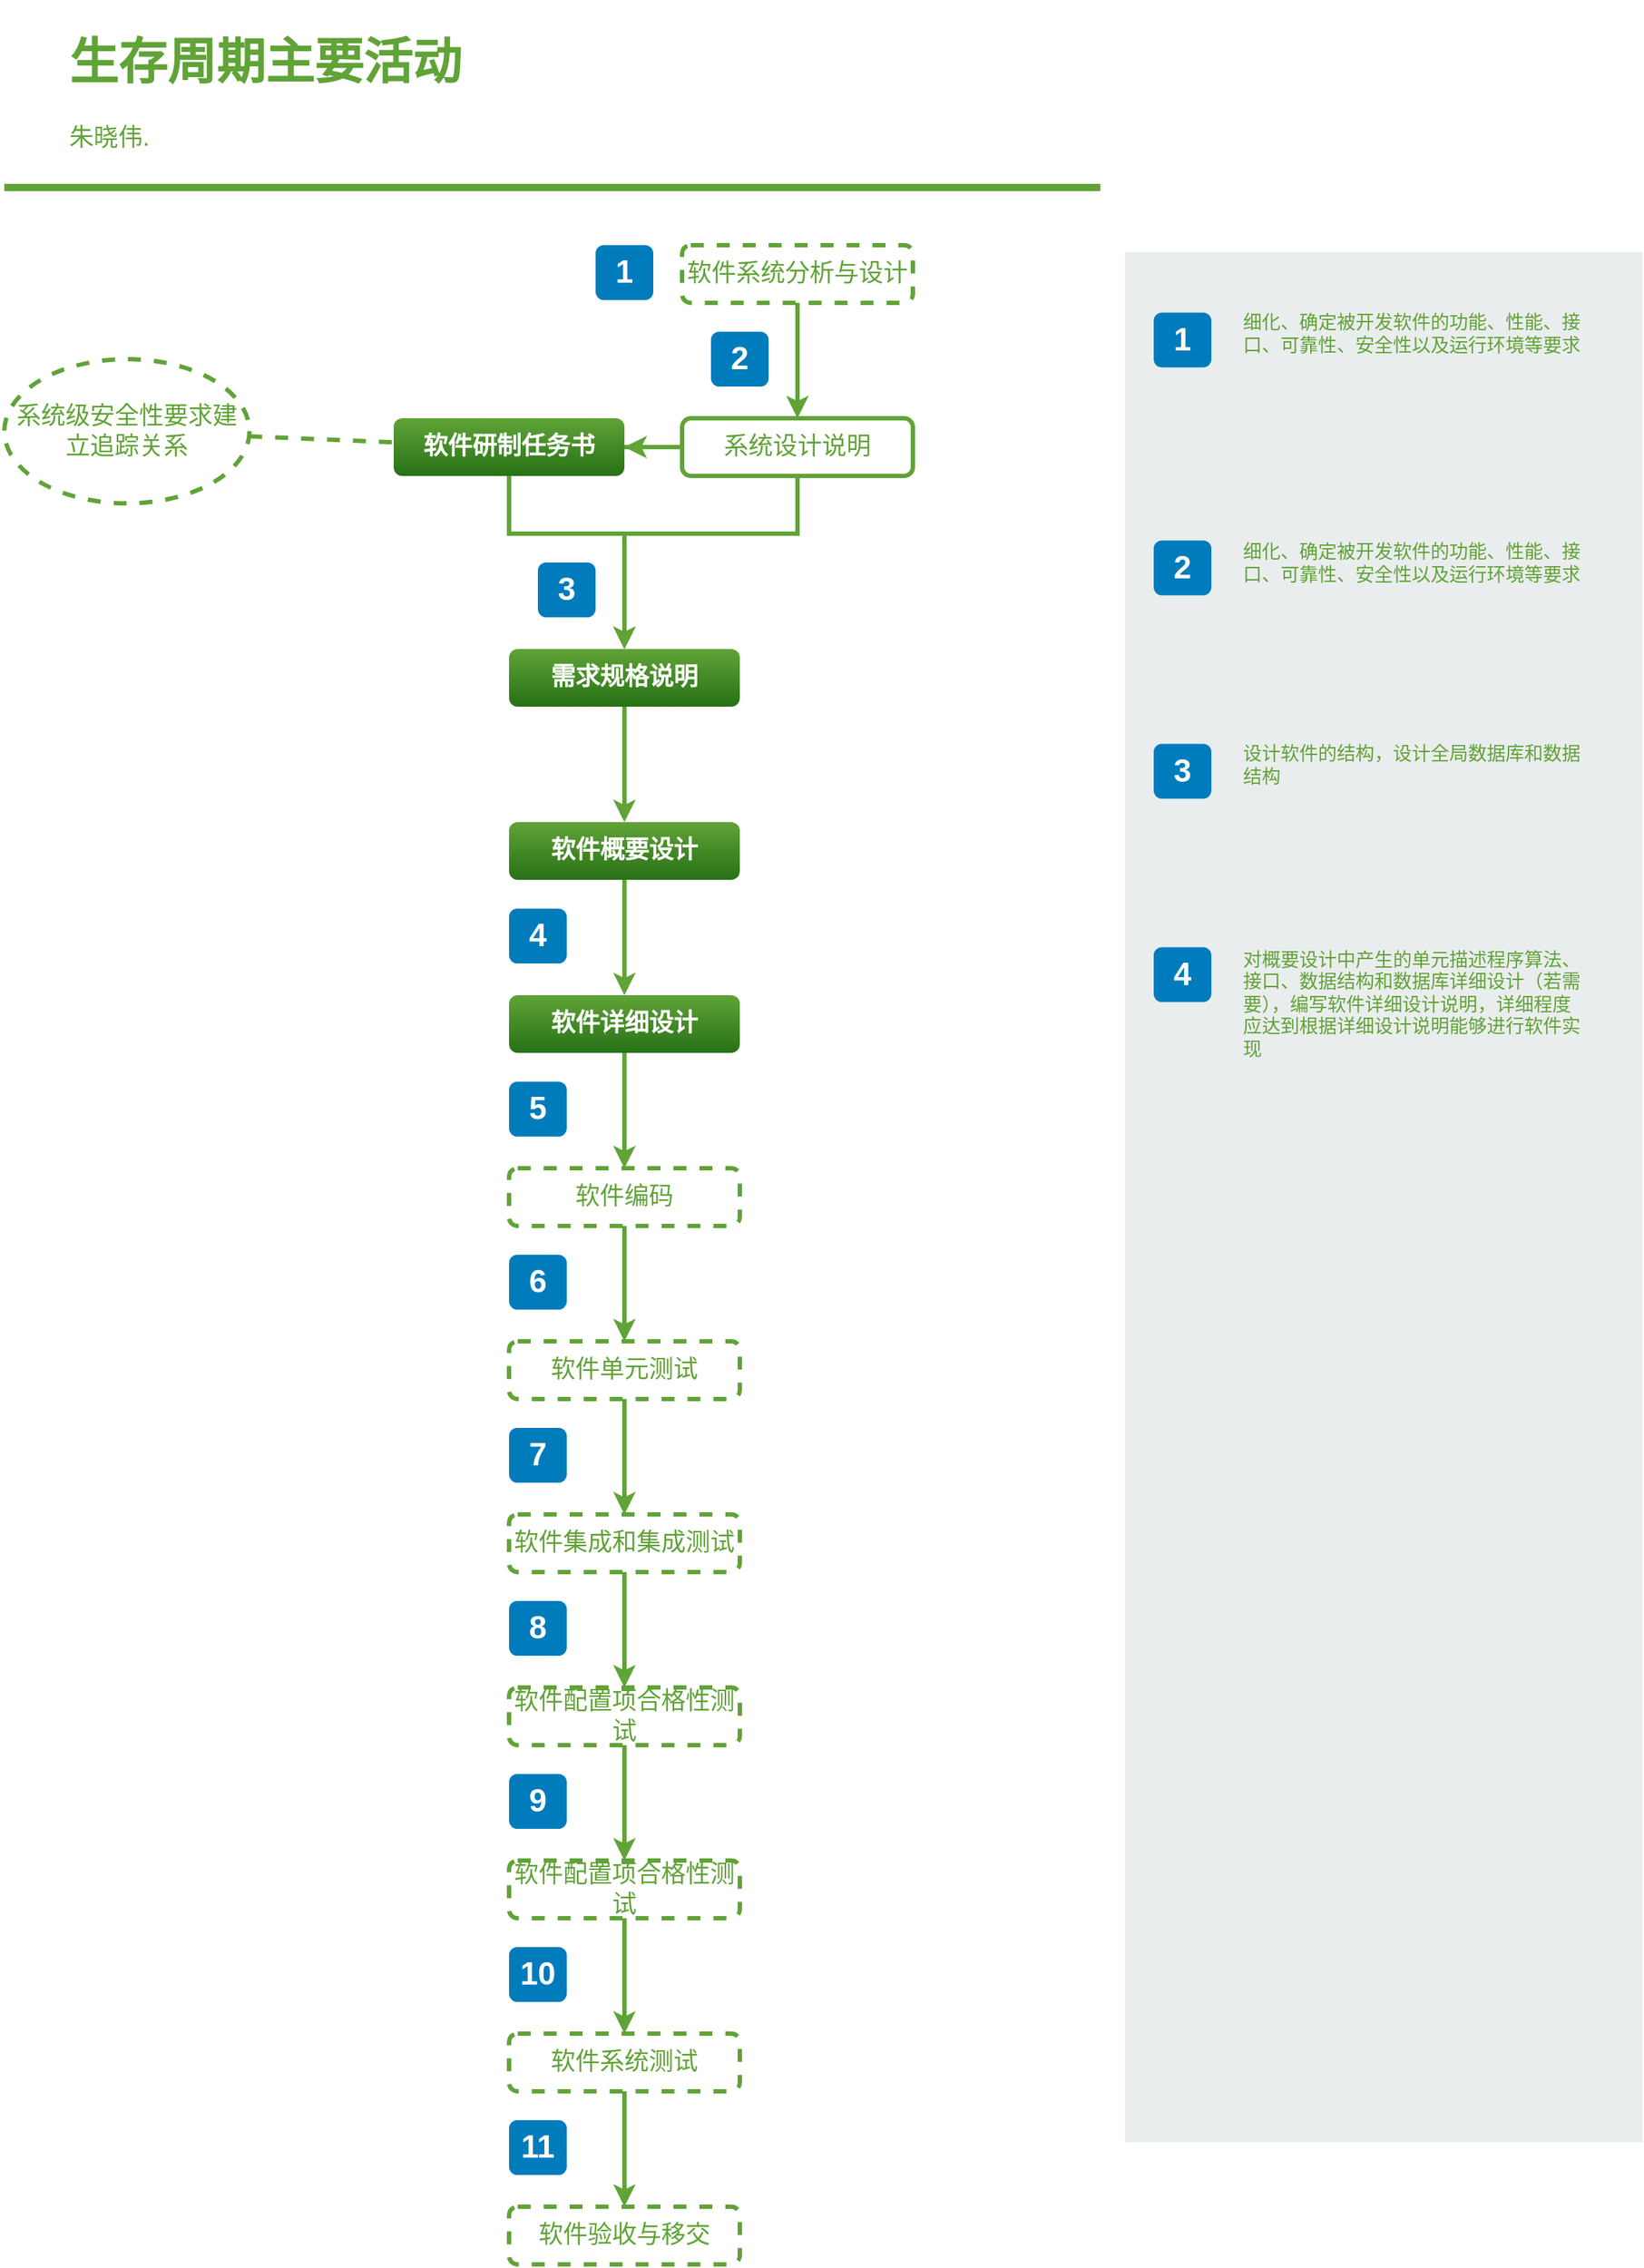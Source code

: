 <mxfile version="13.11.0" type="github">
  <diagram id="Mj7dho6MNc0hiOWBvYqV" name="Page-1">
    <mxGraphModel dx="1808" dy="1695" grid="1" gridSize="10" guides="1" tooltips="1" connect="1" arrows="1" fold="1" page="1" pageScale="1" pageWidth="827" pageHeight="1169" math="0" shadow="0">
      <root>
        <mxCell id="0" />
        <mxCell id="1" parent="0" />
        <mxCell id="uFIf6QSWMpYLpyPhZE5v-26" style="edgeStyle=orthogonalEdgeStyle;rounded=0;orthogonalLoop=1;jettySize=auto;html=1;strokeColor=#60A337;strokeWidth=3;fontSize=17;fontColor=#60A337;" edge="1" parent="1" source="uFIf6QSWMpYLpyPhZE5v-21" target="uFIf6QSWMpYLpyPhZE5v-22">
          <mxGeometry relative="1" as="geometry">
            <Array as="points">
              <mxPoint x="350" y="160" />
              <mxPoint x="430" y="160" />
            </Array>
          </mxGeometry>
        </mxCell>
        <mxCell id="uFIf6QSWMpYLpyPhZE5v-21" value="&lt;font color=&quot;#ffffff&quot; style=&quot;font-size: 17px&quot;&gt;软件研制任务书&lt;/font&gt;" style="rounded=1;whiteSpace=wrap;html=1;gradientColor=#277116;fillColor=#60A337;fontSize=17;strokeColor=none;fontStyle=1" vertex="1" parent="1">
          <mxGeometry x="270" y="80" width="160" height="40" as="geometry" />
        </mxCell>
        <mxCell id="uFIf6QSWMpYLpyPhZE5v-40" value="" style="edgeStyle=none;rounded=0;orthogonalLoop=1;jettySize=auto;html=1;endArrow=classic;endFill=1;strokeColor=#60A337;strokeWidth=3;fontSize=17;fontColor=#60A337;" edge="1" parent="1" source="uFIf6QSWMpYLpyPhZE5v-22" target="uFIf6QSWMpYLpyPhZE5v-37">
          <mxGeometry relative="1" as="geometry" />
        </mxCell>
        <mxCell id="uFIf6QSWMpYLpyPhZE5v-22" value="&lt;font color=&quot;#ffffff&quot; style=&quot;font-size: 17px&quot;&gt;需求规格说明&lt;/font&gt;" style="rounded=1;whiteSpace=wrap;html=1;gradientColor=#277116;fillColor=#60A337;fontSize=17;strokeColor=none;fontStyle=1" vertex="1" parent="1">
          <mxGeometry x="350" y="240" width="160" height="40" as="geometry" />
        </mxCell>
        <mxCell id="uFIf6QSWMpYLpyPhZE5v-24" style="edgeStyle=orthogonalEdgeStyle;rounded=0;orthogonalLoop=1;jettySize=auto;html=1;fontSize=17;fontColor=#60A337;strokeWidth=3;strokeColor=#60A337;" edge="1" parent="1" source="uFIf6QSWMpYLpyPhZE5v-23" target="uFIf6QSWMpYLpyPhZE5v-25">
          <mxGeometry relative="1" as="geometry" />
        </mxCell>
        <mxCell id="uFIf6QSWMpYLpyPhZE5v-23" value="软件系统分析与设计" style="rounded=1;whiteSpace=wrap;html=1;strokeColor=#60A337;strokeWidth=3;dashed=1;fontSize=17;fontColor=#60A337;" vertex="1" parent="1">
          <mxGeometry x="470" y="-40" width="160" height="40" as="geometry" />
        </mxCell>
        <mxCell id="uFIf6QSWMpYLpyPhZE5v-28" style="edgeStyle=orthogonalEdgeStyle;rounded=0;orthogonalLoop=1;jettySize=auto;html=1;entryX=0.5;entryY=0;entryDx=0;entryDy=0;strokeColor=#60A337;strokeWidth=3;fontSize=17;fontColor=#60A337;" edge="1" parent="1" source="uFIf6QSWMpYLpyPhZE5v-25" target="uFIf6QSWMpYLpyPhZE5v-22">
          <mxGeometry relative="1" as="geometry">
            <Array as="points">
              <mxPoint x="550" y="160" />
              <mxPoint x="430" y="160" />
            </Array>
          </mxGeometry>
        </mxCell>
        <mxCell id="uFIf6QSWMpYLpyPhZE5v-33" value="" style="edgeStyle=none;rounded=0;orthogonalLoop=1;jettySize=auto;html=1;dashed=1;endArrow=none;endFill=0;strokeColor=#60A337;strokeWidth=3;fontSize=17;fontColor=#60A337;" edge="1" parent="1" source="uFIf6QSWMpYLpyPhZE5v-25" target="uFIf6QSWMpYLpyPhZE5v-21">
          <mxGeometry relative="1" as="geometry" />
        </mxCell>
        <mxCell id="uFIf6QSWMpYLpyPhZE5v-34" value="" style="edgeStyle=none;rounded=0;orthogonalLoop=1;jettySize=auto;html=1;endArrow=classic;endFill=1;strokeColor=#60A337;strokeWidth=3;fontSize=17;fontColor=#60A337;" edge="1" parent="1" source="uFIf6QSWMpYLpyPhZE5v-25" target="uFIf6QSWMpYLpyPhZE5v-21">
          <mxGeometry relative="1" as="geometry" />
        </mxCell>
        <mxCell id="uFIf6QSWMpYLpyPhZE5v-25" value="系统设计说明" style="rounded=1;whiteSpace=wrap;html=1;strokeColor=#60A337;strokeWidth=3;fontSize=17;fontColor=#60A337;" vertex="1" parent="1">
          <mxGeometry x="470" y="80" width="160" height="40" as="geometry" />
        </mxCell>
        <mxCell id="uFIf6QSWMpYLpyPhZE5v-31" style="rounded=0;orthogonalLoop=1;jettySize=auto;html=1;strokeColor=#60A337;strokeWidth=3;fontSize=17;fontColor=#60A337;dashed=1;endArrow=none;endFill=0;" edge="1" parent="1" source="uFIf6QSWMpYLpyPhZE5v-30" target="uFIf6QSWMpYLpyPhZE5v-21">
          <mxGeometry relative="1" as="geometry" />
        </mxCell>
        <mxCell id="uFIf6QSWMpYLpyPhZE5v-30" value="系统级安全性要求建立追踪关系" style="ellipse;whiteSpace=wrap;html=1;strokeColor=#60A337;strokeWidth=3;fontSize=17;fontColor=#60A337;dashed=1;" vertex="1" parent="1">
          <mxGeometry y="39" width="170" height="100" as="geometry" />
        </mxCell>
        <mxCell id="uFIf6QSWMpYLpyPhZE5v-39" style="edgeStyle=none;rounded=0;orthogonalLoop=1;jettySize=auto;html=1;endArrow=classic;endFill=1;strokeColor=#60A337;strokeWidth=3;fontSize=17;fontColor=#60A337;" edge="1" parent="1" source="uFIf6QSWMpYLpyPhZE5v-37" target="uFIf6QSWMpYLpyPhZE5v-38">
          <mxGeometry relative="1" as="geometry" />
        </mxCell>
        <mxCell id="uFIf6QSWMpYLpyPhZE5v-37" value="&lt;font color=&quot;#ffffff&quot; style=&quot;font-size: 17px&quot;&gt;软件概要设计&lt;/font&gt;" style="rounded=1;whiteSpace=wrap;html=1;gradientColor=#277116;fillColor=#60A337;fontSize=17;strokeColor=none;fontStyle=1" vertex="1" parent="1">
          <mxGeometry x="350" y="360" width="160" height="40" as="geometry" />
        </mxCell>
        <mxCell id="uFIf6QSWMpYLpyPhZE5v-44" value="" style="edgeStyle=none;rounded=0;orthogonalLoop=1;jettySize=auto;html=1;endArrow=classic;endFill=1;strokeColor=#60A337;strokeWidth=3;fontSize=17;fontColor=#60A337;" edge="1" parent="1" source="uFIf6QSWMpYLpyPhZE5v-38" target="uFIf6QSWMpYLpyPhZE5v-42">
          <mxGeometry relative="1" as="geometry" />
        </mxCell>
        <mxCell id="uFIf6QSWMpYLpyPhZE5v-38" value="&lt;font color=&quot;#ffffff&quot; style=&quot;font-size: 17px&quot;&gt;软件详细设计&lt;/font&gt;" style="rounded=1;whiteSpace=wrap;html=1;gradientColor=#277116;fillColor=#60A337;fontSize=17;strokeColor=none;fontStyle=1" vertex="1" parent="1">
          <mxGeometry x="350" y="480" width="160" height="40" as="geometry" />
        </mxCell>
        <mxCell id="uFIf6QSWMpYLpyPhZE5v-46" value="" style="edgeStyle=none;rounded=0;orthogonalLoop=1;jettySize=auto;html=1;endArrow=classic;endFill=1;strokeColor=#60A337;strokeWidth=3;fontSize=17;fontColor=#60A337;" edge="1" parent="1" source="uFIf6QSWMpYLpyPhZE5v-42" target="uFIf6QSWMpYLpyPhZE5v-45">
          <mxGeometry relative="1" as="geometry" />
        </mxCell>
        <mxCell id="uFIf6QSWMpYLpyPhZE5v-42" value="软件编码" style="rounded=1;whiteSpace=wrap;html=1;strokeColor=#60A337;strokeWidth=3;dashed=1;fontSize=17;fontColor=#60A337;" vertex="1" parent="1">
          <mxGeometry x="350" y="600" width="160" height="40" as="geometry" />
        </mxCell>
        <mxCell id="uFIf6QSWMpYLpyPhZE5v-49" value="" style="edgeStyle=none;rounded=0;orthogonalLoop=1;jettySize=auto;html=1;endArrow=classic;endFill=1;strokeColor=#60A337;strokeWidth=3;fontSize=17;fontColor=#60A337;" edge="1" parent="1" source="uFIf6QSWMpYLpyPhZE5v-45" target="uFIf6QSWMpYLpyPhZE5v-47">
          <mxGeometry relative="1" as="geometry" />
        </mxCell>
        <mxCell id="uFIf6QSWMpYLpyPhZE5v-45" value="软件单元测试" style="rounded=1;whiteSpace=wrap;html=1;strokeColor=#60A337;strokeWidth=3;dashed=1;fontSize=17;fontColor=#60A337;" vertex="1" parent="1">
          <mxGeometry x="350" y="720" width="160" height="40" as="geometry" />
        </mxCell>
        <mxCell id="uFIf6QSWMpYLpyPhZE5v-50" value="" style="edgeStyle=none;rounded=0;orthogonalLoop=1;jettySize=auto;html=1;endArrow=classic;endFill=1;strokeColor=#60A337;strokeWidth=3;fontSize=17;fontColor=#60A337;" edge="1" parent="1" source="uFIf6QSWMpYLpyPhZE5v-47" target="uFIf6QSWMpYLpyPhZE5v-48">
          <mxGeometry relative="1" as="geometry" />
        </mxCell>
        <mxCell id="uFIf6QSWMpYLpyPhZE5v-47" value="软件集成和集成测试" style="rounded=1;whiteSpace=wrap;html=1;strokeColor=#60A337;strokeWidth=3;dashed=1;fontSize=17;fontColor=#60A337;" vertex="1" parent="1">
          <mxGeometry x="350" y="840" width="160" height="40" as="geometry" />
        </mxCell>
        <mxCell id="uFIf6QSWMpYLpyPhZE5v-52" value="" style="edgeStyle=none;rounded=0;orthogonalLoop=1;jettySize=auto;html=1;endArrow=classic;endFill=1;strokeColor=#60A337;strokeWidth=3;fontSize=17;fontColor=#60A337;" edge="1" parent="1" source="uFIf6QSWMpYLpyPhZE5v-48" target="uFIf6QSWMpYLpyPhZE5v-51">
          <mxGeometry relative="1" as="geometry" />
        </mxCell>
        <mxCell id="uFIf6QSWMpYLpyPhZE5v-48" value="软件配置项合格性测试" style="rounded=1;whiteSpace=wrap;html=1;strokeColor=#60A337;strokeWidth=3;dashed=1;fontSize=17;fontColor=#60A337;" vertex="1" parent="1">
          <mxGeometry x="350" y="960" width="160" height="40" as="geometry" />
        </mxCell>
        <mxCell id="uFIf6QSWMpYLpyPhZE5v-54" value="" style="edgeStyle=none;rounded=0;orthogonalLoop=1;jettySize=auto;html=1;endArrow=classic;endFill=1;strokeColor=#60A337;strokeWidth=3;fontSize=17;fontColor=#60A337;" edge="1" parent="1" source="uFIf6QSWMpYLpyPhZE5v-51" target="uFIf6QSWMpYLpyPhZE5v-53">
          <mxGeometry relative="1" as="geometry" />
        </mxCell>
        <mxCell id="uFIf6QSWMpYLpyPhZE5v-51" value="软件配置项合格性测试" style="rounded=1;whiteSpace=wrap;html=1;strokeColor=#60A337;strokeWidth=3;dashed=1;fontSize=17;fontColor=#60A337;" vertex="1" parent="1">
          <mxGeometry x="350" y="1080" width="160" height="40" as="geometry" />
        </mxCell>
        <mxCell id="uFIf6QSWMpYLpyPhZE5v-56" value="" style="edgeStyle=none;rounded=0;orthogonalLoop=1;jettySize=auto;html=1;endArrow=classic;endFill=1;strokeColor=#60A337;strokeWidth=3;fontSize=17;fontColor=#60A337;" edge="1" parent="1" source="uFIf6QSWMpYLpyPhZE5v-53" target="uFIf6QSWMpYLpyPhZE5v-55">
          <mxGeometry relative="1" as="geometry" />
        </mxCell>
        <mxCell id="uFIf6QSWMpYLpyPhZE5v-53" value="软件系统测试" style="rounded=1;whiteSpace=wrap;html=1;strokeColor=#60A337;strokeWidth=3;dashed=1;fontSize=17;fontColor=#60A337;" vertex="1" parent="1">
          <mxGeometry x="350" y="1200" width="160" height="40" as="geometry" />
        </mxCell>
        <mxCell id="uFIf6QSWMpYLpyPhZE5v-55" value="软件验收与移交" style="rounded=1;whiteSpace=wrap;html=1;strokeColor=#60A337;strokeWidth=3;dashed=1;fontSize=17;fontColor=#60A337;" vertex="1" parent="1">
          <mxGeometry x="350" y="1320" width="160" height="40" as="geometry" />
        </mxCell>
        <mxCell id="uFIf6QSWMpYLpyPhZE5v-57" value="&lt;h1&gt;生存周期主要活动&lt;/h1&gt;&lt;p&gt;朱晓伟.&lt;/p&gt;" style="text;html=1;strokeColor=none;fillColor=none;spacing=5;spacingTop=-20;whiteSpace=wrap;overflow=hidden;rounded=0;dashed=1;fontSize=17;fontColor=#60A337;align=left;" vertex="1" parent="1">
          <mxGeometry x="40" y="-200" width="430" height="120" as="geometry" />
        </mxCell>
        <mxCell id="uFIf6QSWMpYLpyPhZE5v-58" value="" style="endArrow=none;html=1;strokeColor=#60A337;strokeWidth=5;fontSize=17;fontColor=#60A337;" edge="1" parent="1">
          <mxGeometry width="50" height="50" relative="1" as="geometry">
            <mxPoint y="-80" as="sourcePoint" />
            <mxPoint x="760" y="-80" as="targetPoint" />
          </mxGeometry>
        </mxCell>
        <mxCell id="uFIf6QSWMpYLpyPhZE5v-61" value="" style="rounded=0;whiteSpace=wrap;html=1;fillColor=#EAEDED;fontSize=22;fontColor=#FFFFFF;strokeColor=none;labelBackgroundColor=none;" vertex="1" parent="1">
          <mxGeometry x="777" y="-35.25" width="359" height="1310.5" as="geometry" />
        </mxCell>
        <mxCell id="uFIf6QSWMpYLpyPhZE5v-62" value="1" style="rounded=1;whiteSpace=wrap;html=1;fillColor=#007CBD;strokeColor=none;fontColor=#FFFFFF;fontStyle=1;fontSize=22;" vertex="1" parent="1">
          <mxGeometry x="797" y="6.75" width="40" height="38" as="geometry" />
        </mxCell>
        <mxCell id="uFIf6QSWMpYLpyPhZE5v-63" value="2" style="rounded=1;whiteSpace=wrap;html=1;fillColor=#007CBD;strokeColor=none;fontColor=#FFFFFF;fontStyle=1;fontSize=22;" vertex="1" parent="1">
          <mxGeometry x="797" y="164.75" width="40" height="38" as="geometry" />
        </mxCell>
        <mxCell id="uFIf6QSWMpYLpyPhZE5v-64" value="细化、确定被开发软件的功能、性能、接口、可靠性、安全性以及运行环境等要求" style="text;html=1;strokeColor=none;fillColor=none;align=left;verticalAlign=middle;whiteSpace=wrap;rounded=0;fontSize=13;fontColor=#60A337;" vertex="1" parent="1">
          <mxGeometry x="857" y="6.75" width="240" height="28" as="geometry" />
        </mxCell>
        <mxCell id="uFIf6QSWMpYLpyPhZE5v-65" value="1" style="rounded=1;whiteSpace=wrap;html=1;fillColor=#007CBD;strokeColor=none;fontColor=#FFFFFF;fontStyle=1;fontSize=22;" vertex="1" parent="1">
          <mxGeometry x="410" y="-40" width="40" height="38" as="geometry" />
        </mxCell>
        <mxCell id="uFIf6QSWMpYLpyPhZE5v-66" value="细化、确定被开发软件的功能、性能、接口、可靠性、安全性以及运行环境等要求" style="text;html=1;strokeColor=none;fillColor=none;align=left;verticalAlign=middle;whiteSpace=wrap;rounded=0;fontSize=13;fontColor=#60A337;" vertex="1" parent="1">
          <mxGeometry x="857" y="164.75" width="240" height="30" as="geometry" />
        </mxCell>
        <mxCell id="uFIf6QSWMpYLpyPhZE5v-67" value="2" style="rounded=1;whiteSpace=wrap;html=1;fillColor=#007CBD;strokeColor=none;fontColor=#FFFFFF;fontStyle=1;fontSize=22;" vertex="1" parent="1">
          <mxGeometry x="490" y="20" width="40" height="38" as="geometry" />
        </mxCell>
        <mxCell id="uFIf6QSWMpYLpyPhZE5v-68" value="&lt;font style=&quot;font-size: 13px&quot;&gt;设计软件的结构，设计全局数据库和数据结构&lt;/font&gt;" style="text;html=1;strokeColor=none;fillColor=none;align=left;verticalAlign=middle;whiteSpace=wrap;rounded=0;fontSize=13;fontColor=#60A337;" vertex="1" parent="1">
          <mxGeometry x="857" y="305.75" width="240" height="29" as="geometry" />
        </mxCell>
        <mxCell id="uFIf6QSWMpYLpyPhZE5v-69" value="&lt;font style=&quot;font-size: 13px&quot;&gt;对概要设计中产生的单元描述程序算法、接口、数据结构和数据库详细设计（若需要），编写软件详细设计说明，详细程度应达到根据详细设计说明能够进行软件实现&lt;/font&gt;" style="text;html=1;strokeColor=none;fillColor=none;align=left;verticalAlign=middle;whiteSpace=wrap;rounded=0;fontSize=13;fontColor=#60A337;" vertex="1" parent="1">
          <mxGeometry x="857" y="446.75" width="240" height="78" as="geometry" />
        </mxCell>
        <mxCell id="uFIf6QSWMpYLpyPhZE5v-70" value="3" style="rounded=1;whiteSpace=wrap;html=1;fillColor=#007CBD;strokeColor=none;fontColor=#FFFFFF;fontStyle=1;fontSize=22;" vertex="1" parent="1">
          <mxGeometry x="370" y="180" width="40" height="38" as="geometry" />
        </mxCell>
        <mxCell id="uFIf6QSWMpYLpyPhZE5v-71" value="3" style="rounded=1;whiteSpace=wrap;html=1;fillColor=#007CBD;strokeColor=none;fontColor=#FFFFFF;fontStyle=1;fontSize=22;" vertex="1" parent="1">
          <mxGeometry x="797" y="305.75" width="40" height="38" as="geometry" />
        </mxCell>
        <mxCell id="uFIf6QSWMpYLpyPhZE5v-72" value="4" style="rounded=1;whiteSpace=wrap;html=1;fillColor=#007CBD;strokeColor=none;fontColor=#FFFFFF;fontStyle=1;fontSize=22;" vertex="1" parent="1">
          <mxGeometry x="797" y="446.75" width="40" height="38" as="geometry" />
        </mxCell>
        <mxCell id="uFIf6QSWMpYLpyPhZE5v-73" value="4" style="rounded=1;whiteSpace=wrap;html=1;fillColor=#007CBD;strokeColor=none;fontColor=#FFFFFF;fontStyle=1;fontSize=22;" vertex="1" parent="1">
          <mxGeometry x="350" y="420" width="40" height="38" as="geometry" />
        </mxCell>
        <mxCell id="uFIf6QSWMpYLpyPhZE5v-74" value="5" style="rounded=1;whiteSpace=wrap;html=1;fillColor=#007CBD;strokeColor=none;fontColor=#FFFFFF;fontStyle=1;fontSize=22;" vertex="1" parent="1">
          <mxGeometry x="350" y="540" width="40" height="38" as="geometry" />
        </mxCell>
        <mxCell id="uFIf6QSWMpYLpyPhZE5v-75" value="6" style="rounded=1;whiteSpace=wrap;html=1;fillColor=#007CBD;strokeColor=none;fontColor=#FFFFFF;fontStyle=1;fontSize=22;" vertex="1" parent="1">
          <mxGeometry x="350" y="660" width="40" height="38" as="geometry" />
        </mxCell>
        <mxCell id="uFIf6QSWMpYLpyPhZE5v-76" value="7" style="rounded=1;whiteSpace=wrap;html=1;fillColor=#007CBD;strokeColor=none;fontColor=#FFFFFF;fontStyle=1;fontSize=22;" vertex="1" parent="1">
          <mxGeometry x="350" y="780" width="40" height="38" as="geometry" />
        </mxCell>
        <mxCell id="uFIf6QSWMpYLpyPhZE5v-77" value="8" style="rounded=1;whiteSpace=wrap;html=1;fillColor=#007CBD;strokeColor=none;fontColor=#FFFFFF;fontStyle=1;fontSize=22;" vertex="1" parent="1">
          <mxGeometry x="350" y="900" width="40" height="38" as="geometry" />
        </mxCell>
        <mxCell id="uFIf6QSWMpYLpyPhZE5v-78" value="9" style="rounded=1;whiteSpace=wrap;html=1;fillColor=#007CBD;strokeColor=none;fontColor=#FFFFFF;fontStyle=1;fontSize=22;" vertex="1" parent="1">
          <mxGeometry x="350" y="1020" width="40" height="38" as="geometry" />
        </mxCell>
        <mxCell id="uFIf6QSWMpYLpyPhZE5v-79" value="10" style="rounded=1;whiteSpace=wrap;html=1;fillColor=#007CBD;strokeColor=none;fontColor=#FFFFFF;fontStyle=1;fontSize=22;" vertex="1" parent="1">
          <mxGeometry x="350" y="1140" width="40" height="38" as="geometry" />
        </mxCell>
        <mxCell id="uFIf6QSWMpYLpyPhZE5v-80" value="11" style="rounded=1;whiteSpace=wrap;html=1;fillColor=#007CBD;strokeColor=none;fontColor=#FFFFFF;fontStyle=1;fontSize=22;" vertex="1" parent="1">
          <mxGeometry x="350" y="1260" width="40" height="38" as="geometry" />
        </mxCell>
      </root>
    </mxGraphModel>
  </diagram>
</mxfile>
